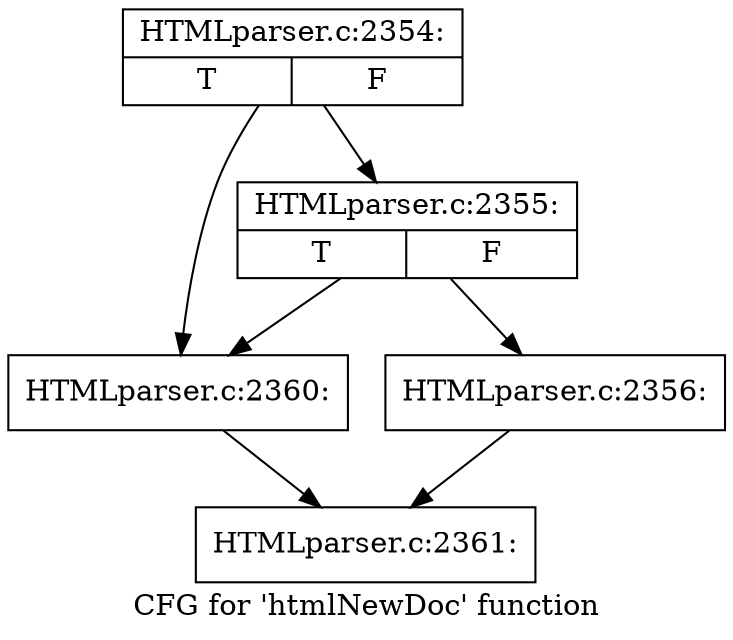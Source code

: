 digraph "CFG for 'htmlNewDoc' function" {
	label="CFG for 'htmlNewDoc' function";

	Node0x3b83730 [shape=record,label="{HTMLparser.c:2354:|{<s0>T|<s1>F}}"];
	Node0x3b83730 -> Node0x3b93f60;
	Node0x3b83730 -> Node0x3b93f10;
	Node0x3b93f60 [shape=record,label="{HTMLparser.c:2355:|{<s0>T|<s1>F}}"];
	Node0x3b93f60 -> Node0x3b939f0;
	Node0x3b93f60 -> Node0x3b93f10;
	Node0x3b939f0 [shape=record,label="{HTMLparser.c:2356:}"];
	Node0x3b939f0 -> Node0x3b50840;
	Node0x3b93f10 [shape=record,label="{HTMLparser.c:2360:}"];
	Node0x3b93f10 -> Node0x3b50840;
	Node0x3b50840 [shape=record,label="{HTMLparser.c:2361:}"];
}
